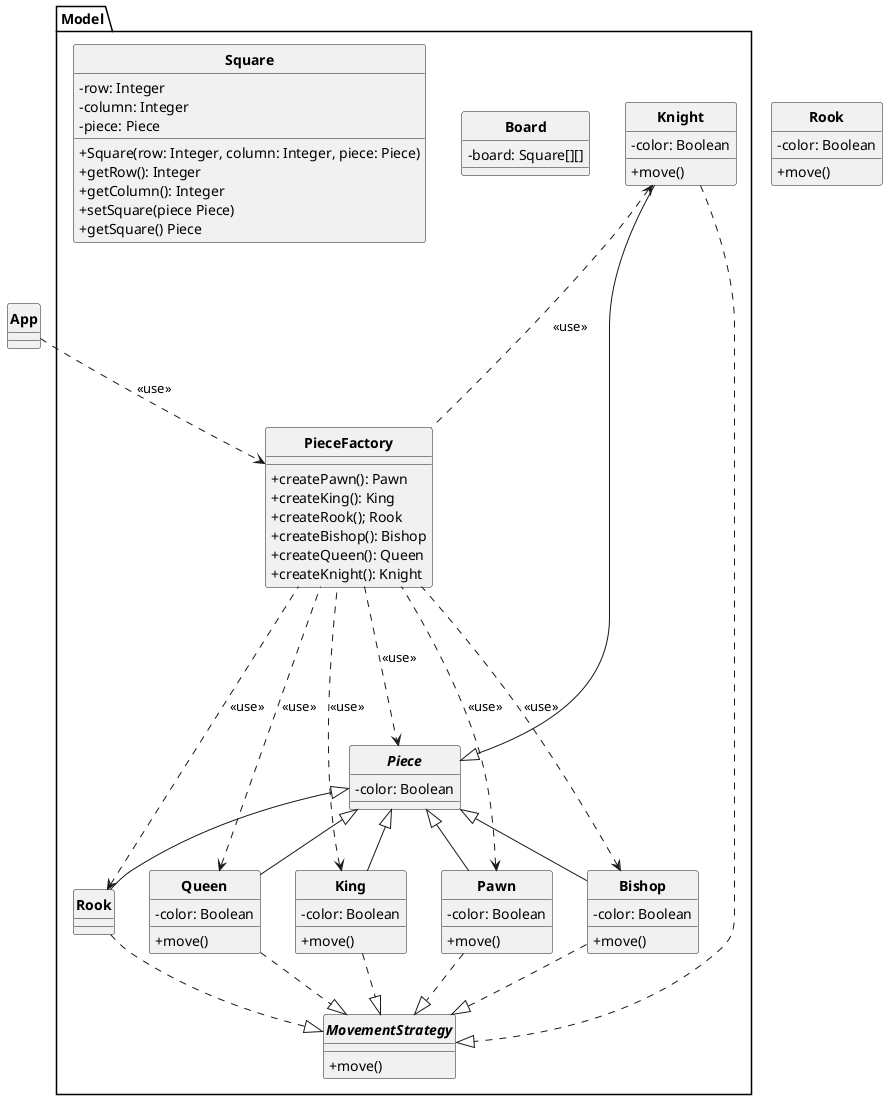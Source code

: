 @startuml

skinparam style strictuml
skinparam classAttributeIconSize 0
skinparam classFontStyle Bold
hide enum methods


class App{

}


package Model{
    class Board{
    - board: Square[][]

    }

    class Square{
    - row: Integer
    - column: Integer
    - piece: Piece
    + Square(row: Integer, column: Integer, piece: Piece)
    + getRow(): Integer
    + getColumn(): Integer
    + setSquare(piece Piece)
    + getSquare() Piece
    }

    abstract Piece{
    - color: Boolean
    }

    class PieceFactory{
    + createPawn(): Pawn
    + createKing(): King
    + createRook(); Rook
    + createBishop(): Bishop
    + createQueen(): Queen
    + createKnight(): Knight
    }

    interface MovementStrategy{
    + move()
    }

    'class Model.Forward extends MovementStrategy{'
    '+ move()'
    '}'

    class Pawn{
    - color: Boolean
    + move()
    }

    class King{
    - color: Boolean
    + move()
    }

    class .Rook{
    - color: Boolean
    + move()
    }

    class Bishop{
    - color: Boolean
    + move()
    }

    class Queen{
    - color: Boolean
    + move()
    }

    class Knight{
    - color: Boolean
    + move()
    }
}

App ..> Model.PieceFactory : <<use>>
Model.Pawn ..|> Model.MovementStrategy
Model.King ..|> Model.MovementStrategy
Model.Rook ..|> Model.MovementStrategy
Model.Bishop ..|> Model.MovementStrategy
Model.Queen ..|> Model.MovementStrategy
Model.Knight ..|> Model.MovementStrategy
Model.PieceFactory ...> Model.Piece : <<use>>
Model.Pawn -u-|> Model.Piece
Model.King -u-|> Model.Piece
Model.Rook -u-|> Model.Piece
Model.Bishop -u-|> Model.Piece
Model.Queen -u-|> Model.Piece
Model.Knight -u-|> Model.Piece
Model.PieceFactory -u..> Model.Pawn : <<use>>
Model.PieceFactory -u..> Model.King : <<use>>
Model.PieceFactory -u..> Model.Rook : <<use>>
Model.PieceFactory -u..> Model.Bishop : <<use>>
Model.PieceFactory -u..> Model.Queen : <<use>>
Model.PieceFactory -u..> Model.Knight : <<use>>


@enduml